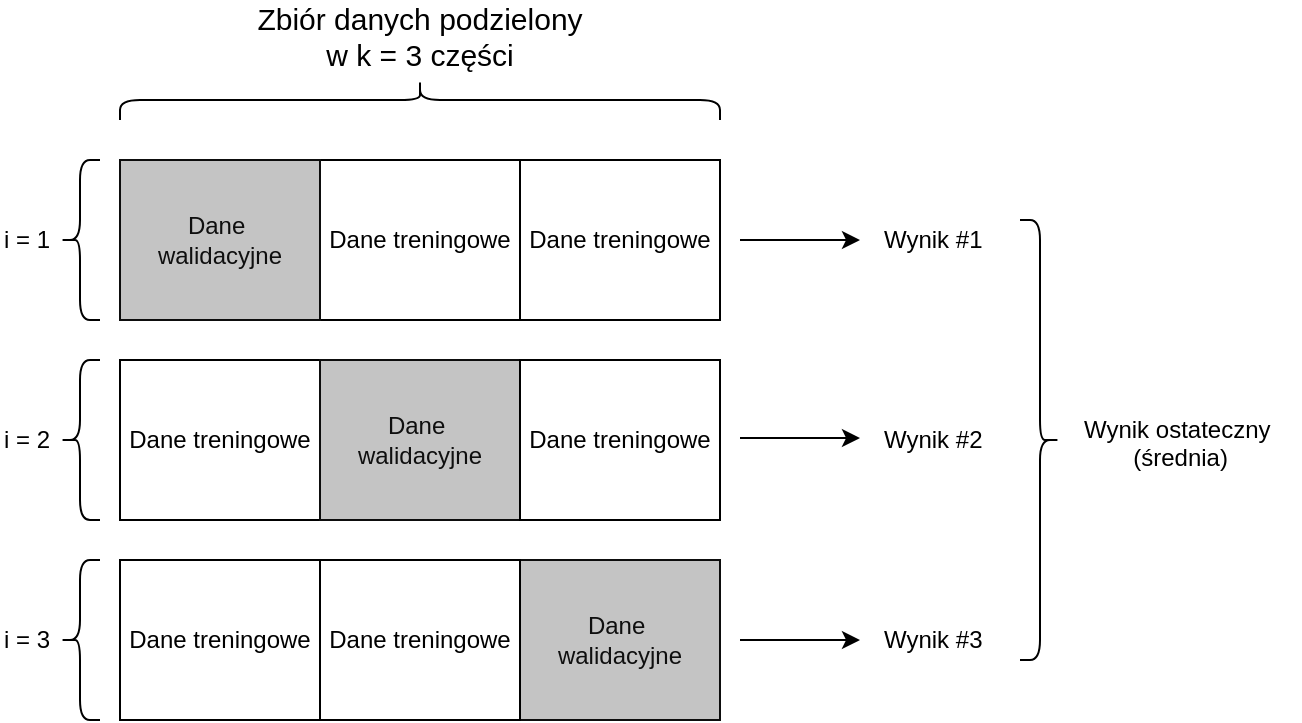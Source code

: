 <mxfile version="10.6.5" type="device"><diagram id="p1HexrGQP2HDJsXq-ZBt" name="Page-1"><mxGraphModel dx="1329" dy="730" grid="1" gridSize="10" guides="1" tooltips="1" connect="1" arrows="1" fold="1" page="1" pageScale="1" pageWidth="827" pageHeight="1169" math="0" shadow="0"><root><mxCell id="0"/><mxCell id="1" parent="0"/><mxCell id="JeIUpIs8UVeJYVx2XLyO-4" value="Zbiór danych podzielony w k = 3 części" style="text;html=1;strokeColor=none;fillColor=none;align=center;verticalAlign=middle;whiteSpace=wrap;rounded=0;fontSize=15;fontStyle=0" parent="1" vertex="1"><mxGeometry x="265" y="178" width="170" height="20" as="geometry"/></mxCell><mxCell id="JeIUpIs8UVeJYVx2XLyO-5" value="&lt;span&gt;Dane treningowe&lt;/span&gt;" style="rounded=0;whiteSpace=wrap;html=1;" parent="1" vertex="1"><mxGeometry x="300" y="250" width="100" height="80" as="geometry"/></mxCell><mxCell id="JeIUpIs8UVeJYVx2XLyO-6" value="&lt;div&gt;Dane&amp;nbsp;&lt;/div&gt;&lt;div&gt;walidacyjne&lt;/div&gt;" style="rounded=0;whiteSpace=wrap;html=1;fillColor=#C4C4C4;strokeColor=#0D0D0D;fontColor=#0F0F0F;" parent="1" vertex="1"><mxGeometry x="200" y="250" width="100" height="80" as="geometry"/></mxCell><mxCell id="JeIUpIs8UVeJYVx2XLyO-9" value="" style="shape=curlyBracket;whiteSpace=wrap;html=1;rounded=1;fontSize=17;direction=south;" parent="1" vertex="1"><mxGeometry x="200" y="210" width="300" height="20" as="geometry"/></mxCell><mxCell id="kWwB5mgdc03OzpgNeNXx-2" value="&lt;span&gt;Dane treningowe&lt;/span&gt;" style="rounded=0;whiteSpace=wrap;html=1;" vertex="1" parent="1"><mxGeometry x="400" y="250" width="100" height="80" as="geometry"/></mxCell><mxCell id="kWwB5mgdc03OzpgNeNXx-3" value="&lt;span&gt;Dane treningowe&lt;/span&gt;" style="rounded=0;whiteSpace=wrap;html=1;" vertex="1" parent="1"><mxGeometry x="200" y="350" width="100" height="80" as="geometry"/></mxCell><mxCell id="kWwB5mgdc03OzpgNeNXx-4" value="&lt;div&gt;Dane&amp;nbsp;&lt;/div&gt;&lt;div&gt;walidacyjne&lt;/div&gt;" style="rounded=0;whiteSpace=wrap;html=1;fillColor=#C4C4C4;strokeColor=#0D0D0D;fontColor=#0F0F0F;" vertex="1" parent="1"><mxGeometry x="300" y="350" width="100" height="80" as="geometry"/></mxCell><mxCell id="kWwB5mgdc03OzpgNeNXx-5" value="&lt;span&gt;Dane treningowe&lt;/span&gt;" style="rounded=0;whiteSpace=wrap;html=1;" vertex="1" parent="1"><mxGeometry x="400" y="350" width="100" height="80" as="geometry"/></mxCell><mxCell id="kWwB5mgdc03OzpgNeNXx-6" value="&lt;span&gt;Dane treningowe&lt;/span&gt;" style="rounded=0;whiteSpace=wrap;html=1;" vertex="1" parent="1"><mxGeometry x="200" y="450" width="100" height="80" as="geometry"/></mxCell><mxCell id="kWwB5mgdc03OzpgNeNXx-7" value="&lt;div&gt;Dane&amp;nbsp;&lt;/div&gt;&lt;div&gt;walidacyjne&lt;/div&gt;" style="rounded=0;whiteSpace=wrap;html=1;fillColor=#C4C4C4;strokeColor=#0D0D0D;fontColor=#0F0F0F;" vertex="1" parent="1"><mxGeometry x="400" y="450" width="100" height="80" as="geometry"/></mxCell><mxCell id="kWwB5mgdc03OzpgNeNXx-8" value="&lt;span&gt;Dane treningowe&lt;/span&gt;" style="rounded=0;whiteSpace=wrap;html=1;" vertex="1" parent="1"><mxGeometry x="300" y="450" width="100" height="80" as="geometry"/></mxCell><mxCell id="kWwB5mgdc03OzpgNeNXx-9" value="" style="endArrow=classic;html=1;" edge="1" parent="1"><mxGeometry width="50" height="50" relative="1" as="geometry"><mxPoint x="510" y="290" as="sourcePoint"/><mxPoint x="570" y="290" as="targetPoint"/></mxGeometry></mxCell><mxCell id="kWwB5mgdc03OzpgNeNXx-10" value="" style="endArrow=classic;html=1;" edge="1" parent="1"><mxGeometry width="50" height="50" relative="1" as="geometry"><mxPoint x="510" y="389" as="sourcePoint"/><mxPoint x="570" y="389" as="targetPoint"/></mxGeometry></mxCell><mxCell id="kWwB5mgdc03OzpgNeNXx-11" value="" style="endArrow=classic;html=1;" edge="1" parent="1"><mxGeometry width="50" height="50" relative="1" as="geometry"><mxPoint x="510" y="490" as="sourcePoint"/><mxPoint x="570" y="490" as="targetPoint"/></mxGeometry></mxCell><mxCell id="kWwB5mgdc03OzpgNeNXx-12" value="&lt;div style=&quot;text-align: center&quot;&gt;&lt;span&gt;Wynik&amp;nbsp;&lt;/span&gt;&lt;span&gt;#1&lt;/span&gt;&lt;/div&gt;" style="text;html=1;resizable=0;points=[];autosize=1;align=left;verticalAlign=top;spacingTop=-4;" vertex="1" parent="1"><mxGeometry x="580" y="280" width="60" height="20" as="geometry"/></mxCell><mxCell id="kWwB5mgdc03OzpgNeNXx-13" value="&lt;div style=&quot;text-align: center&quot;&gt;&lt;span&gt;Wynik&amp;nbsp;&lt;/span&gt;&lt;span&gt;#2&lt;/span&gt;&lt;/div&gt;" style="text;html=1;resizable=0;points=[];autosize=1;align=left;verticalAlign=top;spacingTop=-4;" vertex="1" parent="1"><mxGeometry x="580" y="380" width="60" height="20" as="geometry"/></mxCell><mxCell id="kWwB5mgdc03OzpgNeNXx-14" value="&lt;div style=&quot;text-align: center&quot;&gt;&lt;span&gt;Wynik&amp;nbsp;&lt;/span&gt;&lt;span&gt;#3&lt;/span&gt;&lt;/div&gt;" style="text;html=1;resizable=0;points=[];autosize=1;align=left;verticalAlign=top;spacingTop=-4;" vertex="1" parent="1"><mxGeometry x="580" y="480" width="60" height="20" as="geometry"/></mxCell><mxCell id="kWwB5mgdc03OzpgNeNXx-15" value="" style="shape=curlyBracket;whiteSpace=wrap;html=1;rounded=1;fontSize=17;direction=west;" vertex="1" parent="1"><mxGeometry x="650" y="280" width="20" height="220" as="geometry"/></mxCell><mxCell id="kWwB5mgdc03OzpgNeNXx-16" value="&lt;div style=&quot;text-align: center&quot;&gt;&lt;span&gt;Wynik ostateczny&amp;nbsp;&lt;/span&gt;&lt;/div&gt;&lt;div style=&quot;text-align: center&quot;&gt;&lt;span&gt;(średnia)&lt;/span&gt;&lt;/div&gt;" style="text;html=1;resizable=0;points=[];autosize=1;align=left;verticalAlign=top;spacingTop=-4;" vertex="1" parent="1"><mxGeometry x="680" y="375" width="110" height="30" as="geometry"/></mxCell><mxCell id="kWwB5mgdc03OzpgNeNXx-17" value="i = 1" style="text;html=1;resizable=0;points=[];autosize=1;align=left;verticalAlign=top;spacingTop=-4;" vertex="1" parent="1"><mxGeometry x="140" y="280" width="40" height="20" as="geometry"/></mxCell><mxCell id="kWwB5mgdc03OzpgNeNXx-20" value="i = 2" style="text;html=1;resizable=0;points=[];autosize=1;align=left;verticalAlign=top;spacingTop=-4;" vertex="1" parent="1"><mxGeometry x="140" y="380" width="40" height="20" as="geometry"/></mxCell><mxCell id="kWwB5mgdc03OzpgNeNXx-21" value="" style="shape=curlyBracket;whiteSpace=wrap;html=1;rounded=1;fontSize=17;direction=east;" vertex="1" parent="1"><mxGeometry x="170" y="250" width="20" height="80" as="geometry"/></mxCell><mxCell id="kWwB5mgdc03OzpgNeNXx-22" value="" style="shape=curlyBracket;whiteSpace=wrap;html=1;rounded=1;fontSize=17;direction=east;" vertex="1" parent="1"><mxGeometry x="170" y="350" width="20" height="80" as="geometry"/></mxCell><mxCell id="kWwB5mgdc03OzpgNeNXx-23" value="" style="shape=curlyBracket;whiteSpace=wrap;html=1;rounded=1;fontSize=17;direction=east;" vertex="1" parent="1"><mxGeometry x="170" y="450" width="20" height="80" as="geometry"/></mxCell><mxCell id="kWwB5mgdc03OzpgNeNXx-24" value="i = 3" style="text;html=1;resizable=0;points=[];autosize=1;align=left;verticalAlign=top;spacingTop=-4;" vertex="1" parent="1"><mxGeometry x="140" y="480" width="40" height="20" as="geometry"/></mxCell></root></mxGraphModel></diagram></mxfile>